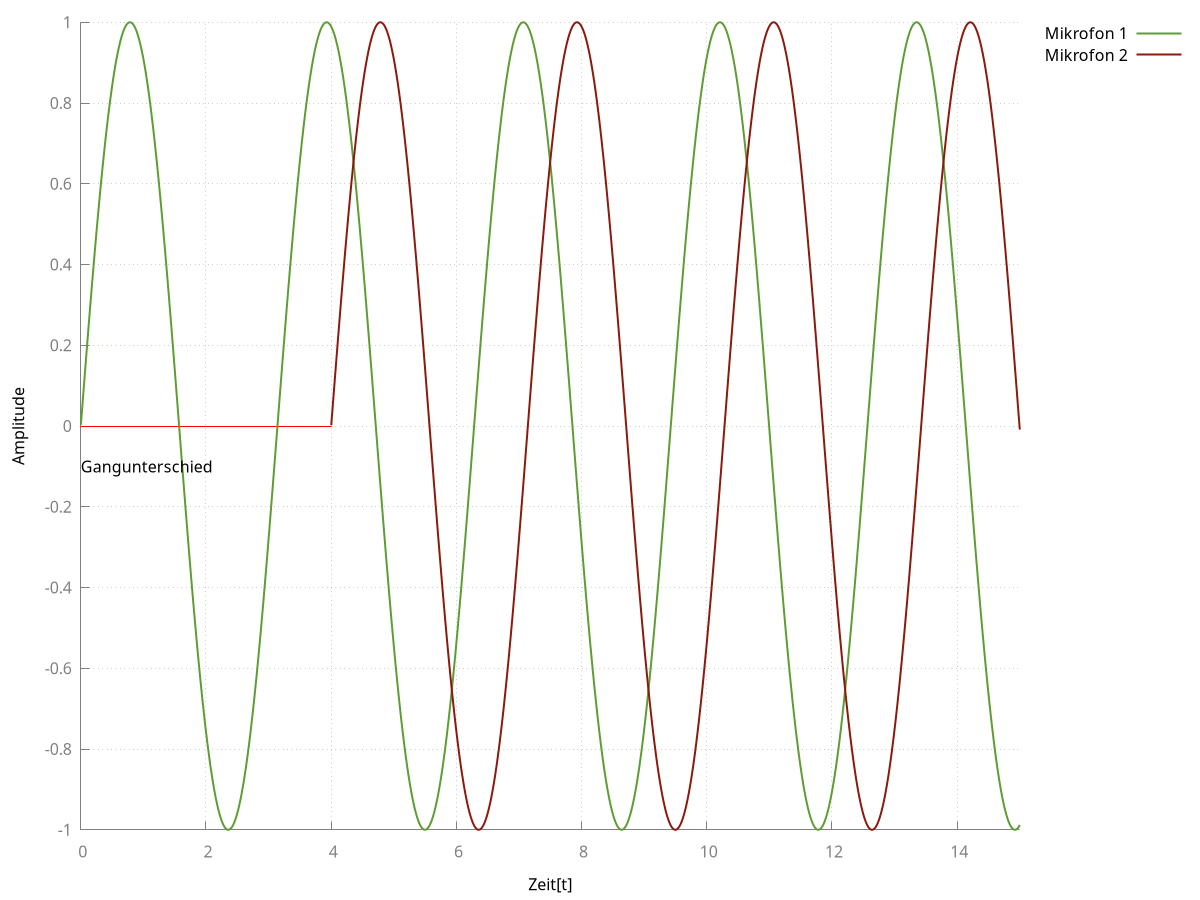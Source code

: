 set terminal eps size 15.4cm,6.35cm color
set output "welle1d_new.eps"
set style line 1 lc rgb '#8b1a0e' pt 1 ps 1 lt 1 lw 2 # --- red
set style line 2 lc rgb '#5e9c36' pt 6 ps 1 lt 1 lw 2 # --- green
set style line 11 lc rgb '#808080' lt 1
set border 3 back ls 11
set tics nomirror
set style line 12 lc rgb '#808080' lt 0 lw 1
set grid back ls 12

sin1(x) = (x > 0) ? sin(2*x) : 1 / 0
set key outside
set key right top
set samples 10000
set xrange [0:15]
set arrow from 0,0 to 4,0 nohead lc rgb 'red'
set label 1 at 0,-0.1 "Gangunterschied" front
set xlabel "Zeit[t]"
set ylabel "Amplitude"

plot sin1(x)  title "Mikrofon 1" w l ls 2, sin1(x - 4)  title "Mikrofon 2" w l ls 1
